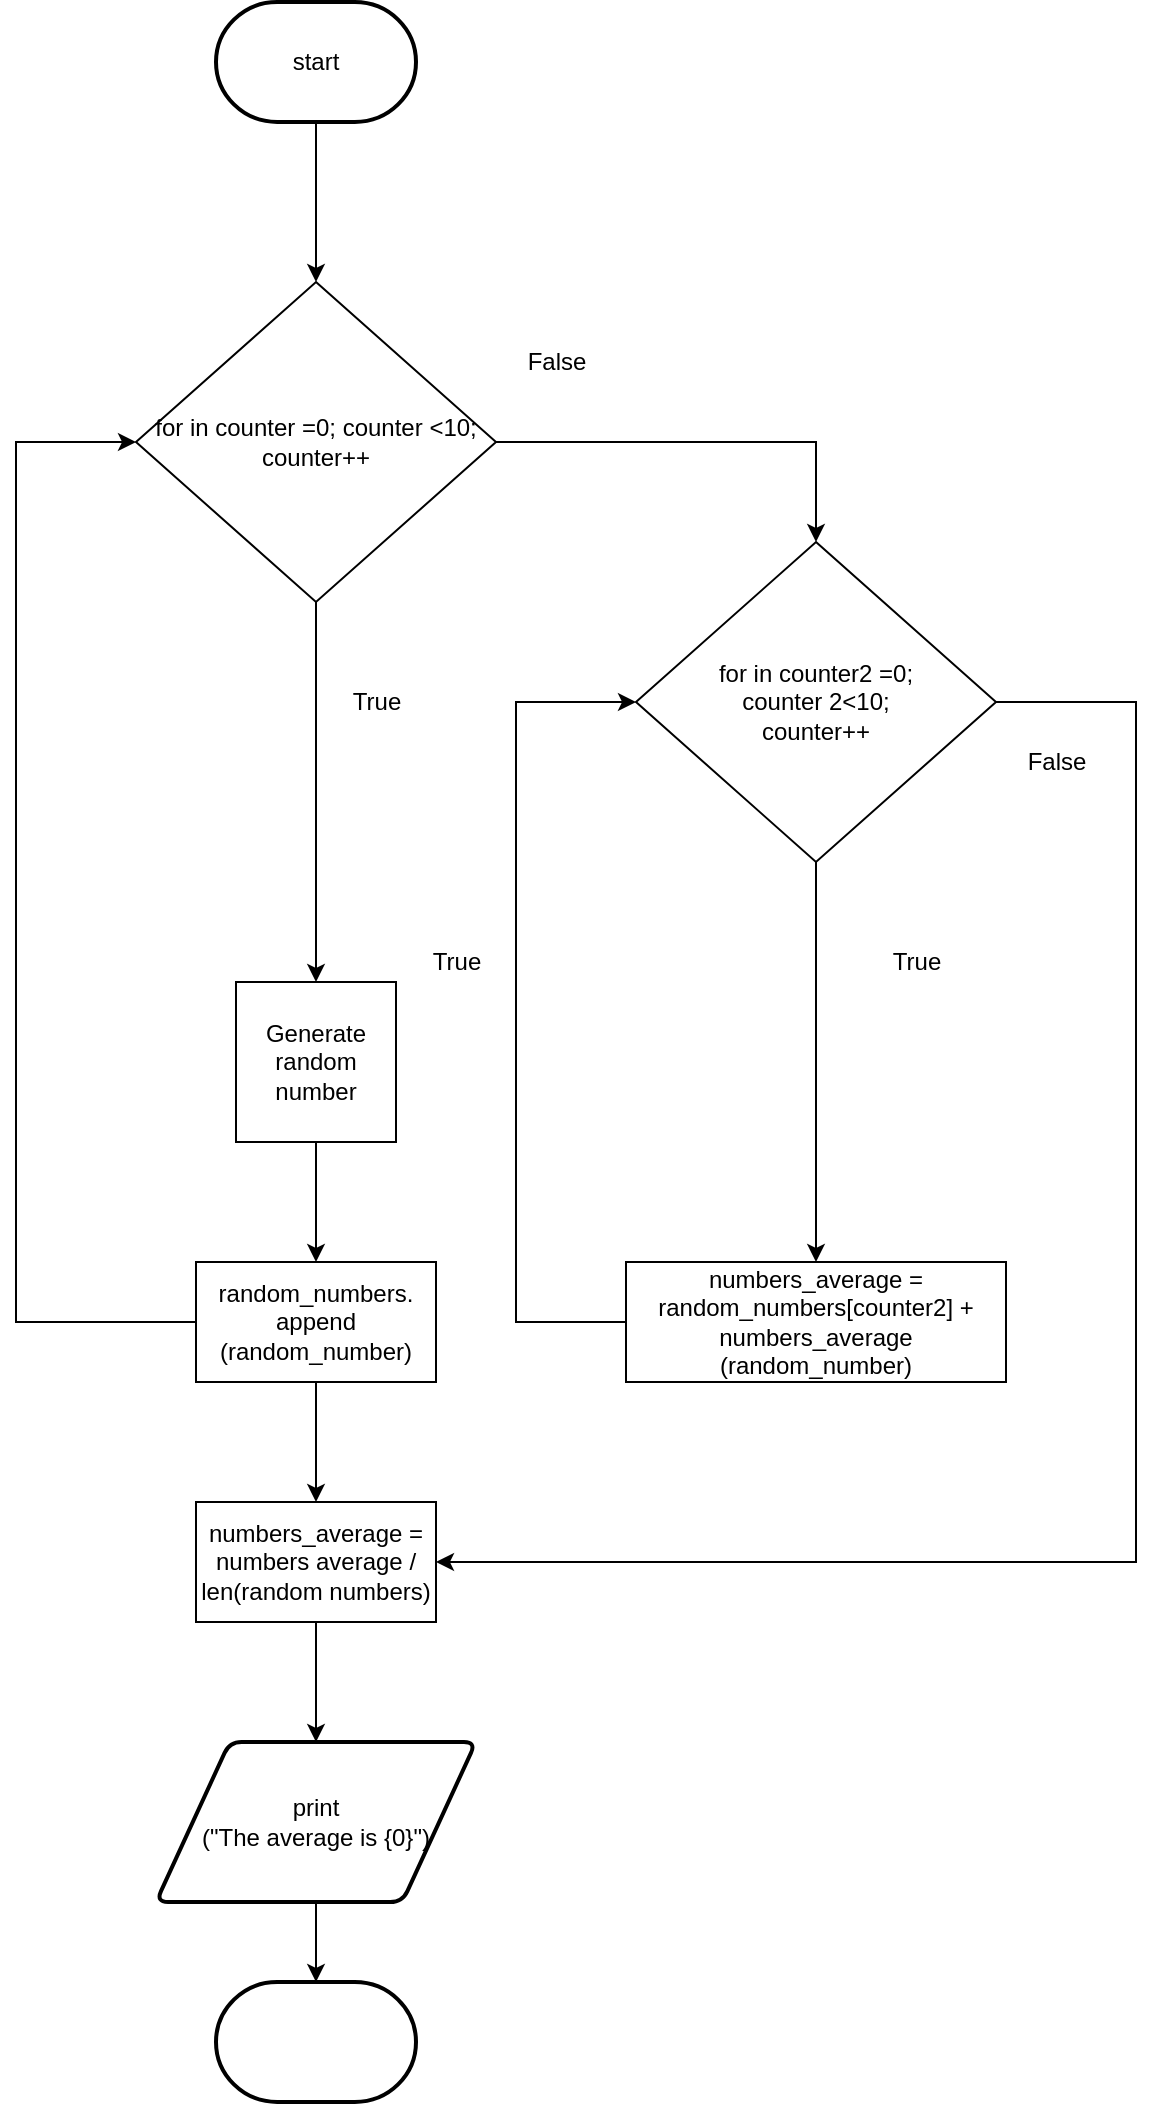 <mxfile>
    <diagram id="Sb-RgA-wlzDILMaS_KgR" name="Page-1">
        <mxGraphModel dx="434" dy="332" grid="1" gridSize="10" guides="1" tooltips="1" connect="1" arrows="1" fold="1" page="1" pageScale="1" pageWidth="850" pageHeight="1100" math="0" shadow="0">
            <root>
                <mxCell id="0"/>
                <mxCell id="1" parent="0"/>
                <mxCell id="2" style="edgeStyle=none;html=1;entryX=0.5;entryY=0;entryDx=0;entryDy=0;" edge="1" parent="1" target="6">
                    <mxGeometry relative="1" as="geometry">
                        <mxPoint x="274" y="250" as="targetPoint"/>
                        <mxPoint x="284" y="90" as="sourcePoint"/>
                    </mxGeometry>
                </mxCell>
                <mxCell id="4" style="edgeStyle=none;html=1;" edge="1" parent="1" source="6" target="8">
                    <mxGeometry relative="1" as="geometry">
                        <mxPoint x="284" y="540" as="targetPoint"/>
                    </mxGeometry>
                </mxCell>
                <mxCell id="5" style="edgeStyle=elbowEdgeStyle;rounded=0;html=1;entryX=0.5;entryY=0;entryDx=0;entryDy=0;strokeColor=default;" edge="1" parent="1" source="6" target="14">
                    <mxGeometry relative="1" as="geometry">
                        <Array as="points">
                            <mxPoint x="534" y="250"/>
                        </Array>
                    </mxGeometry>
                </mxCell>
                <mxCell id="6" value="for in counter =0; counter &amp;lt;10;&lt;br&gt;counter++" style="rhombus;whiteSpace=wrap;html=1;" vertex="1" parent="1">
                    <mxGeometry x="194" y="170" width="180" height="160" as="geometry"/>
                </mxCell>
                <mxCell id="7" style="edgeStyle=none;html=1;" edge="1" parent="1" source="8" target="11">
                    <mxGeometry relative="1" as="geometry">
                        <mxPoint x="284" y="650" as="targetPoint"/>
                    </mxGeometry>
                </mxCell>
                <mxCell id="8" value="Generate random number" style="whiteSpace=wrap;html=1;aspect=fixed;" vertex="1" parent="1">
                    <mxGeometry x="244" y="520" width="80" height="80" as="geometry"/>
                </mxCell>
                <mxCell id="9" style="edgeStyle=elbowEdgeStyle;html=1;entryX=0;entryY=0.5;entryDx=0;entryDy=0;strokeColor=default;rounded=0;" edge="1" parent="1" source="11" target="6">
                    <mxGeometry relative="1" as="geometry">
                        <Array as="points">
                            <mxPoint x="134" y="550"/>
                        </Array>
                    </mxGeometry>
                </mxCell>
                <mxCell id="10" style="edgeStyle=elbowEdgeStyle;rounded=0;html=1;strokeColor=default;entryX=0.5;entryY=0;entryDx=0;entryDy=0;" edge="1" parent="1" source="11" target="18">
                    <mxGeometry relative="1" as="geometry">
                        <mxPoint x="284" y="760" as="targetPoint"/>
                        <Array as="points">
                            <mxPoint x="284" y="740"/>
                        </Array>
                    </mxGeometry>
                </mxCell>
                <mxCell id="11" value="random_numbers.&lt;br&gt;append&lt;br&gt;(random_number)" style="rounded=0;whiteSpace=wrap;html=1;" vertex="1" parent="1">
                    <mxGeometry x="224" y="660" width="120" height="60" as="geometry"/>
                </mxCell>
                <mxCell id="12" style="edgeStyle=elbowEdgeStyle;rounded=0;html=1;strokeColor=default;" edge="1" parent="1" source="14" target="16">
                    <mxGeometry relative="1" as="geometry"/>
                </mxCell>
                <mxCell id="13" style="edgeStyle=elbowEdgeStyle;rounded=0;html=1;entryX=1;entryY=0.5;entryDx=0;entryDy=0;strokeColor=default;" edge="1" parent="1" source="14" target="18">
                    <mxGeometry relative="1" as="geometry">
                        <Array as="points">
                            <mxPoint x="694" y="590"/>
                        </Array>
                    </mxGeometry>
                </mxCell>
                <mxCell id="14" value="for in counter2 =0; &lt;br&gt;counter 2&amp;lt;10;&lt;br&gt;counter++" style="rhombus;whiteSpace=wrap;html=1;" vertex="1" parent="1">
                    <mxGeometry x="444" y="300" width="180" height="160" as="geometry"/>
                </mxCell>
                <mxCell id="15" style="edgeStyle=elbowEdgeStyle;rounded=0;html=1;entryX=0;entryY=0.5;entryDx=0;entryDy=0;strokeColor=default;" edge="1" parent="1" source="16" target="14">
                    <mxGeometry relative="1" as="geometry">
                        <Array as="points">
                            <mxPoint x="384" y="540"/>
                        </Array>
                    </mxGeometry>
                </mxCell>
                <mxCell id="16" value="numbers_average = random_numbers[counter2] + numbers_average&lt;br&gt;(random_number)" style="rounded=0;whiteSpace=wrap;html=1;" vertex="1" parent="1">
                    <mxGeometry x="439" y="660" width="190" height="60" as="geometry"/>
                </mxCell>
                <mxCell id="17" style="edgeStyle=elbowEdgeStyle;rounded=0;html=1;strokeColor=default;" edge="1" parent="1" source="18" target="25">
                    <mxGeometry relative="1" as="geometry"/>
                </mxCell>
                <mxCell id="18" value="numbers_average = numbers average / len(random numbers)" style="rounded=0;whiteSpace=wrap;html=1;" vertex="1" parent="1">
                    <mxGeometry x="224" y="780" width="120" height="60" as="geometry"/>
                </mxCell>
                <mxCell id="19" value="True" style="text;html=1;align=center;verticalAlign=middle;resizable=0;points=[];autosize=1;strokeColor=none;fillColor=none;" vertex="1" parent="1">
                    <mxGeometry x="564" y="500" width="40" height="20" as="geometry"/>
                </mxCell>
                <mxCell id="20" value="True" style="text;html=1;align=center;verticalAlign=middle;resizable=0;points=[];autosize=1;strokeColor=none;fillColor=none;" vertex="1" parent="1">
                    <mxGeometry x="294" y="370" width="40" height="20" as="geometry"/>
                </mxCell>
                <mxCell id="21" value="False" style="text;html=1;align=center;verticalAlign=middle;resizable=0;points=[];autosize=1;strokeColor=none;fillColor=none;" vertex="1" parent="1">
                    <mxGeometry x="379" y="200" width="50" height="20" as="geometry"/>
                </mxCell>
                <mxCell id="22" value="True" style="text;html=1;align=center;verticalAlign=middle;resizable=0;points=[];autosize=1;strokeColor=none;fillColor=none;" vertex="1" parent="1">
                    <mxGeometry x="334" y="500" width="40" height="20" as="geometry"/>
                </mxCell>
                <mxCell id="23" value="False" style="text;html=1;align=center;verticalAlign=middle;resizable=0;points=[];autosize=1;strokeColor=none;fillColor=none;" vertex="1" parent="1">
                    <mxGeometry x="629" y="400" width="50" height="20" as="geometry"/>
                </mxCell>
                <mxCell id="24" style="edgeStyle=elbowEdgeStyle;rounded=0;html=1;strokeColor=default;" edge="1" parent="1" source="25">
                    <mxGeometry relative="1" as="geometry">
                        <mxPoint x="284" y="1020" as="targetPoint"/>
                    </mxGeometry>
                </mxCell>
                <mxCell id="25" value="print&lt;br&gt;(&quot;The average is {0}&quot;)" style="shape=parallelogram;html=1;strokeWidth=2;perimeter=parallelogramPerimeter;whiteSpace=wrap;rounded=1;arcSize=12;size=0.23;" vertex="1" parent="1">
                    <mxGeometry x="204" y="900" width="160" height="80" as="geometry"/>
                </mxCell>
                <mxCell id="27" value="start" style="strokeWidth=2;html=1;shape=mxgraph.flowchart.terminator;whiteSpace=wrap;" vertex="1" parent="1">
                    <mxGeometry x="234" y="30" width="100" height="60" as="geometry"/>
                </mxCell>
                <mxCell id="28" value="" style="strokeWidth=2;html=1;shape=mxgraph.flowchart.terminator;whiteSpace=wrap;" vertex="1" parent="1">
                    <mxGeometry x="234" y="1020" width="100" height="60" as="geometry"/>
                </mxCell>
            </root>
        </mxGraphModel>
    </diagram>
</mxfile>